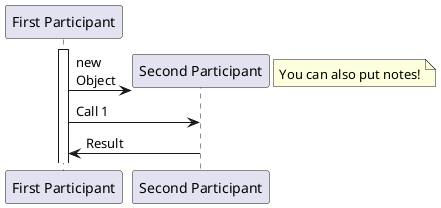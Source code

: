 {
  "sha1": "e44zwcvu15mzsl36qxel1gkrlwa4s6t",
  "insertion": {
    "when": "2024-06-01T09:03:03.935Z",
    "user": "plantuml@gmail.com"
  }
}
@startuml
participant "First Participant" as First
participant "Second Participant" as Second
activate First
create Second
' without the newline the arrow is correct, with the newline the arrow stops too early
First->Second: new\nObject
note right : You can also put notes!
First->Second: Call 1
First<-Second: Result
@enduml
